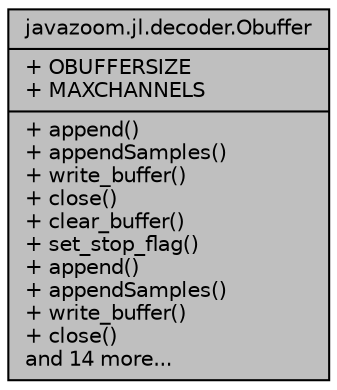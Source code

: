 digraph "javazoom.jl.decoder.Obuffer"
{
 // LATEX_PDF_SIZE
  edge [fontname="Helvetica",fontsize="10",labelfontname="Helvetica",labelfontsize="10"];
  node [fontname="Helvetica",fontsize="10",shape=record];
  Node1 [label="{javazoom.jl.decoder.Obuffer\n|+ OBUFFERSIZE\l+ MAXCHANNELS\l|+ append()\l+ appendSamples()\l+ write_buffer()\l+ close()\l+ clear_buffer()\l+ set_stop_flag()\l+ append()\l+ appendSamples()\l+ write_buffer()\l+ close()\land 14 more...\l}",height=0.2,width=0.4,color="black", fillcolor="grey75", style="filled", fontcolor="black",tooltip=" "];
}
